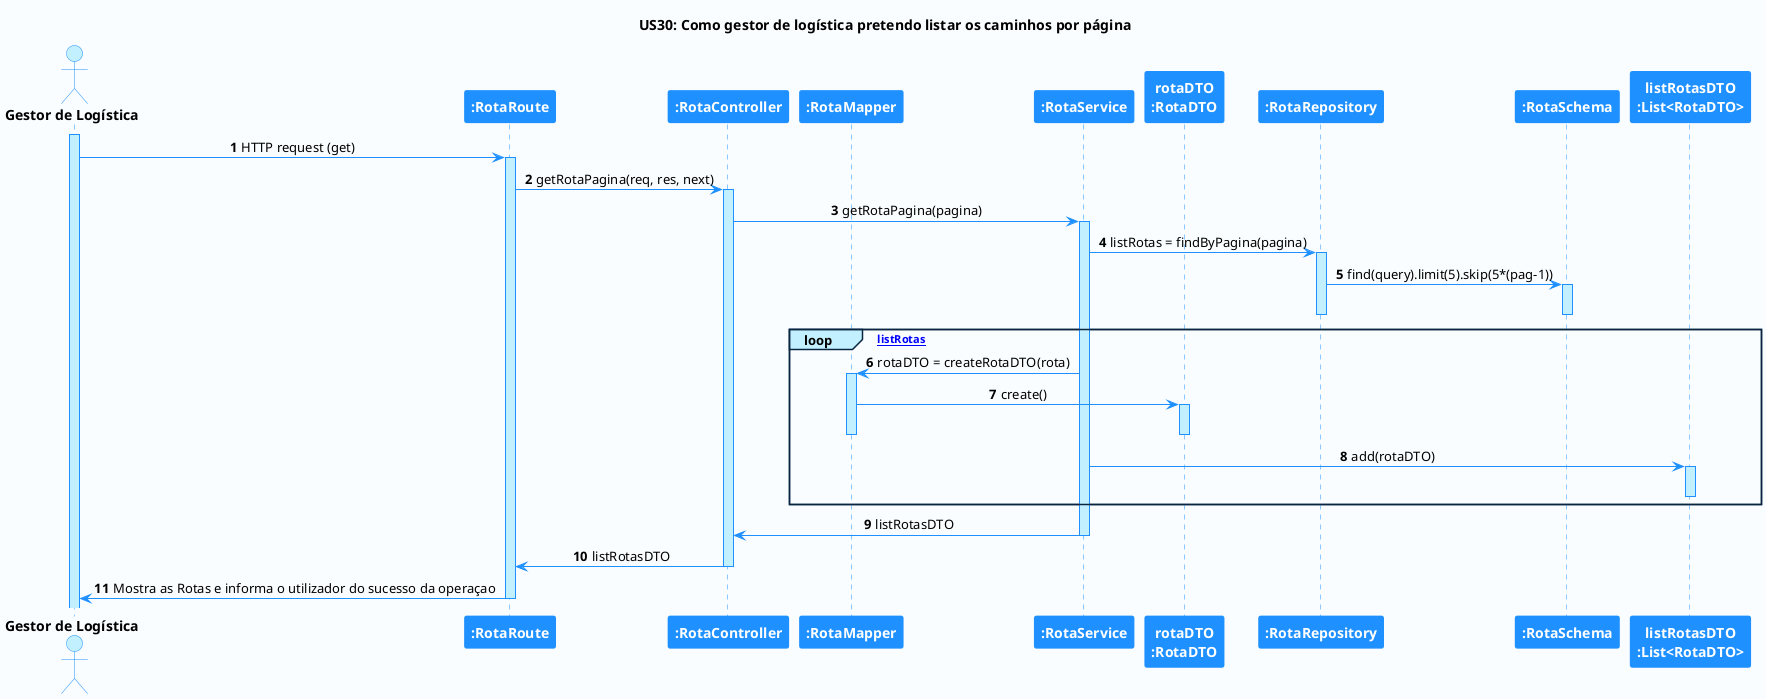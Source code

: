 @startuml hello

'-Style----------------------------------------------------------------------------------------------------------------

autonumber

skinparam DefaultTextAlignment center

skinparam BackgroundColor #fafdff

skinparam sequence {
    LifeLineBorderColor DodgerBlue
    LifeLineBackgroundColor APPLICATION

    ActorBackgroundColor APPLICATION
    ActorBorderColor DodgerBlue

    BackgroundColor #FFFFFF
    ArrowColor DodgerBlue
    BorderColor DodgerBlue

    ParticipantBackgroundColor DodgerBlue
    ParticipantFontColor #FFFFFF
    ParticipantBorderColor DodgerBlue

    GroupBorderColor #082642
    GroupBackgroundColor APPLICATION
}

skinparam note {
    LifeLineBorderColor DodgerBlue
    LifeLineBackgroundColor APPLICATION

    ActorBackgroundColor APPLICATION
    ActorBorderColor DodgerBlue

    BackgroundColor #FFFFFF
    ArrowColor DodgerBlue
    BorderColor DodgerBlue

    ParticipantBackgroundColor DodgerBlue
    ParticipantFontColor #FFFFFF
    ParticipantBorderColor DodgerBlue

    GroupBorderColor #082642
    GroupBackgroundColor APPLICATION
}

'-Title----------------------------------------------------------------------------------------------------------------

title US30: Como gestor de logística pretendo listar os caminhos por página

'-Actors/Participants--------------------------------------------------------------------------------------------------

actor "<b>Gestor de Logística" as A
participant "<b>:RotaRoute" as RR
participant "<b>:RotaController" as RC
participant "<b>:RotaMapper" as RM
participant "<b>:RotaService" as RS
participant "<b>rotaDTO\n<b>:RotaDTO" as RD
participant "<b>:RotaRepository" as RREP
participant "<b>:RotaSchema" as RSC
participant "<b>listRotasDTO\n<b>:List<RotaDTO>" as LRD


'-Associations---------------------------------------------------------------------------------------------------------

activate A

A -> RR: HTTP request (get)
activate RR

RR -> RC: getRotaPagina(req, res, next)
activate RC

RC -> RS : getRotaPagina(pagina)
activate RS
RS -> RREP : listRotas = findByPagina(pagina)
activate RREP
RREP -> RSC : find(query).limit(5).skip(5*(pag-1))
activate RSC
deactivate RSC
deactivate RREP

loop [listRotas]
RS -> RM : rotaDTO = createRotaDTO(rota)
activate RM
RM -> RD : create()
activate RD
deactivate RD
deactivate RM
RS-> LRD : add(rotaDTO)
activate LRD
deactivate LRD

end

RS -> RC : listRotasDTO
deactivate RS
RC -> RR: listRotasDTO
deactivate RC

RR -> A: Mostra as Rotas e informa o utilizador do sucesso da operaçao
deactivate RR
'----------------------------------------------------------------------------------------------------------------------

@enduml